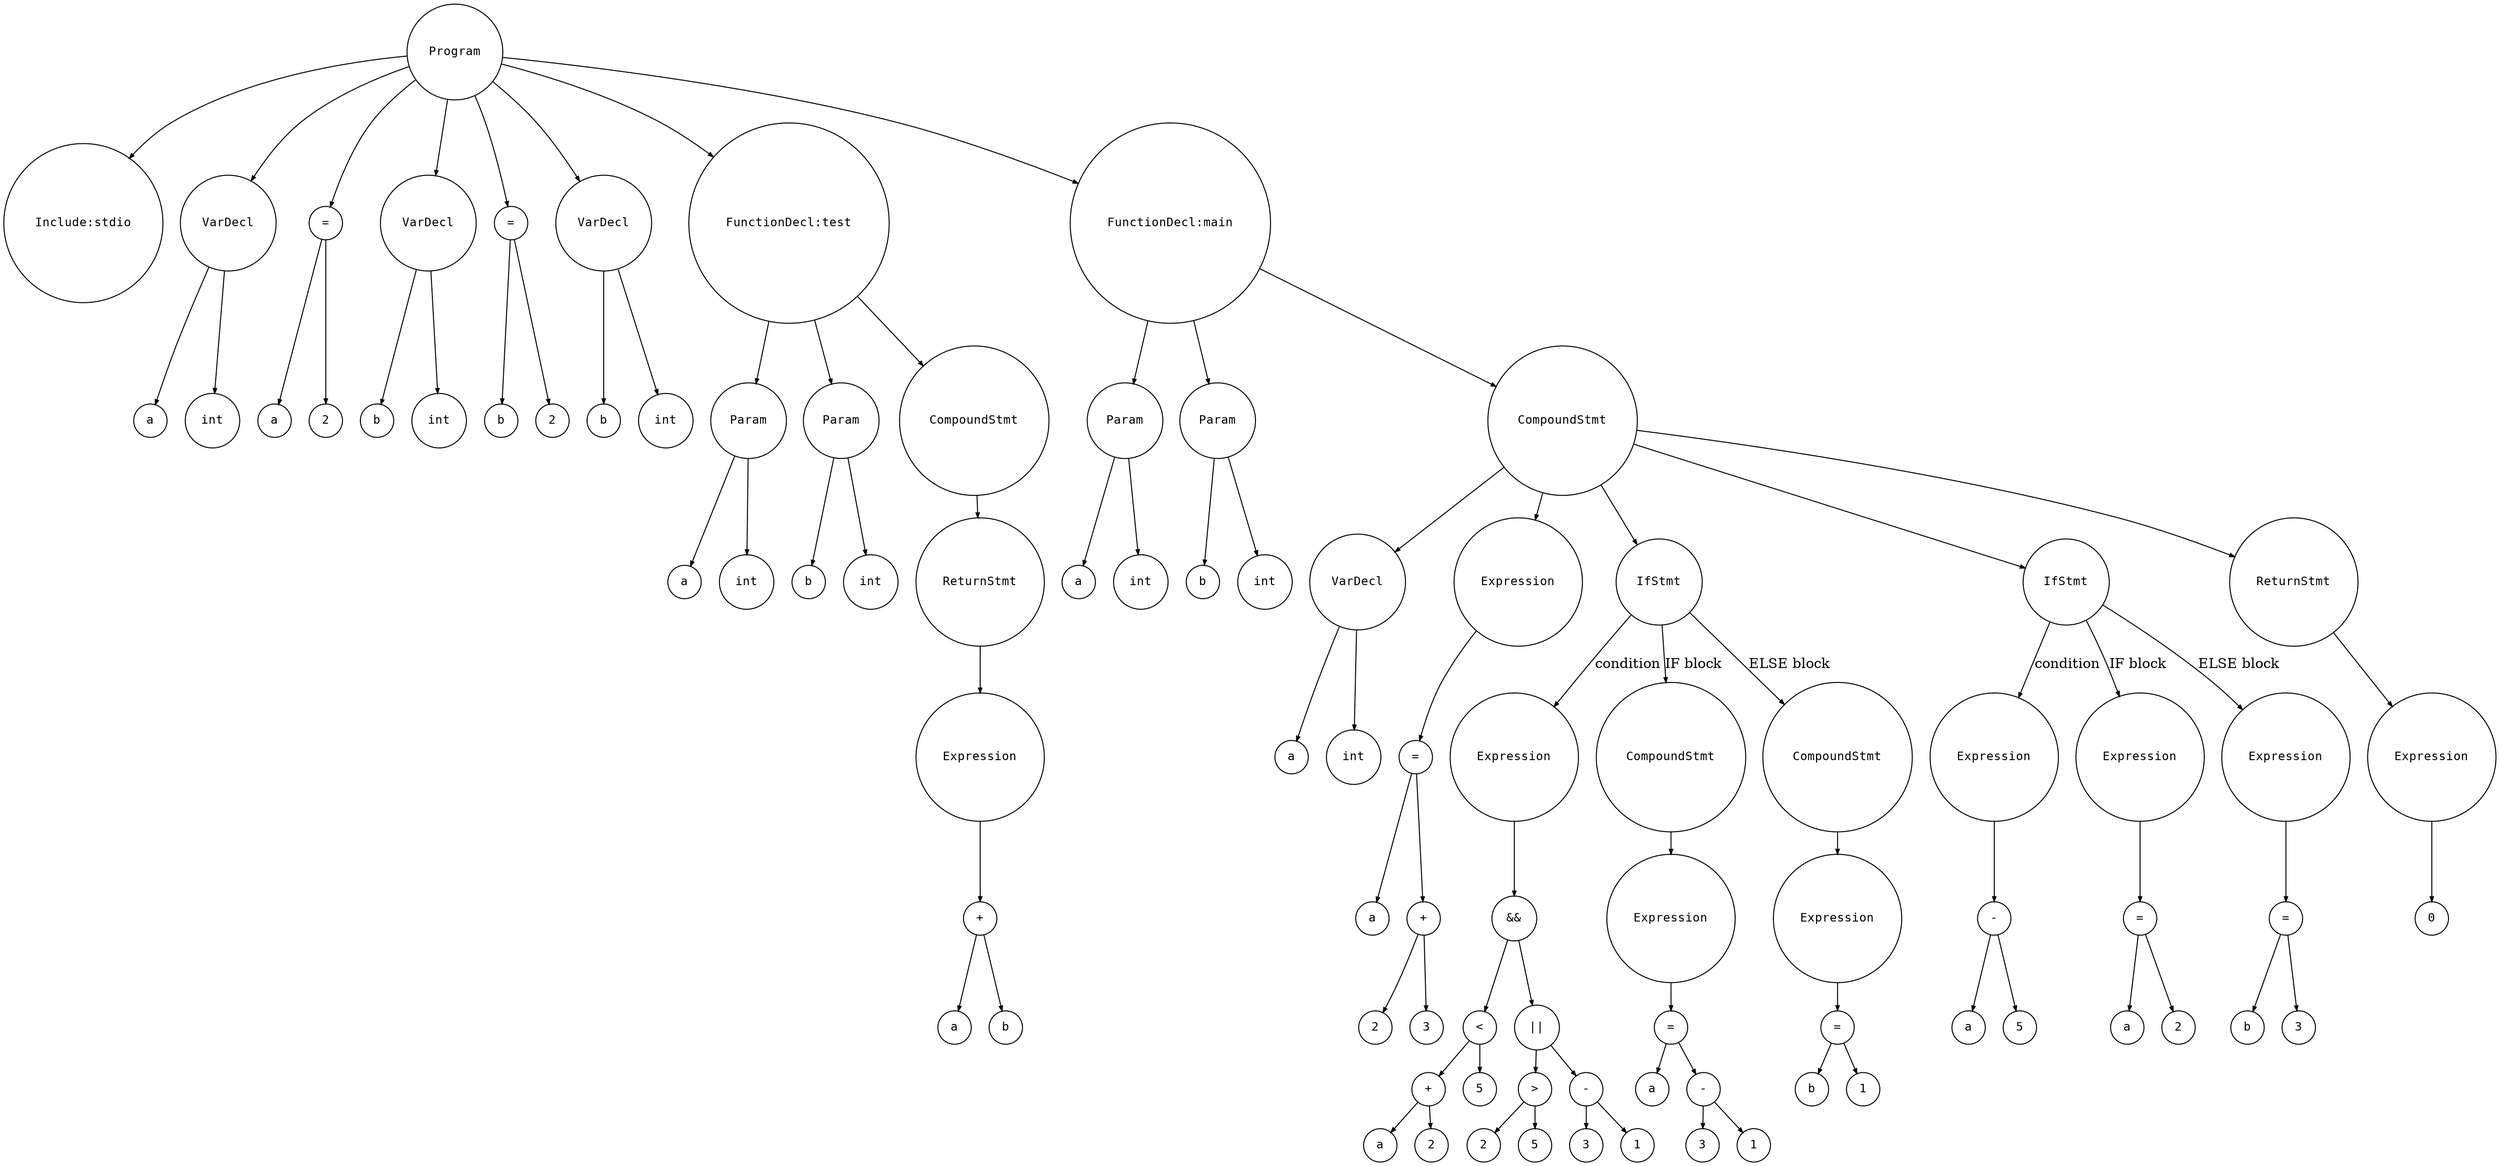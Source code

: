 digraph astgraph {
  node [shape=circle, fontsize=12, fontname="Courier", height=.1];
  ranksep=.3;
  edge [arrowsize=.5]

  node1 [label="Program"]
  node2 [label="Include:stdio"]
  node1 -> node2
  node3 [label="VarDecl"]
  node4 [label="a"]
  node3 -> node4
  node5 [label="int"]
  node3 -> node5
  node1 -> node3
  node6 [label="="]
  node7 [label="a"]
  node6 -> node7
  node8 [label="2"]
  node6 -> node8
  node1 -> node6
  node9 [label="VarDecl"]
  node10 [label="b"]
  node9 -> node10
  node11 [label="int"]
  node9 -> node11
  node1 -> node9
  node12 [label="="]
  node13 [label="b"]
  node12 -> node13
  node14 [label="2"]
  node12 -> node14
  node1 -> node12
  node15 [label="VarDecl"]
  node16 [label="b"]
  node15 -> node16
  node17 [label="int"]
  node15 -> node17
  node1 -> node15
  node18 [label="FunctionDecl:test"]
  node19 [label="Param"]
  node20 [label="a"]
  node19 -> node20
  node21 [label="int"]
  node19 -> node21
  node18 -> node19
  node22 [label="Param"]
  node23 [label="b"]
  node22 -> node23
  node24 [label="int"]
  node22 -> node24
  node18 -> node22
  node25 [label="CompoundStmt"]
  node26 [label="ReturnStmt"]
  node27 [label="Expression"]
  node28 [label="+"]
  node29 [label="a"]
  node30 [label="b"]
  node28 -> node29
  node28 -> node30
  node27 -> node28
  node26 -> node27
  node25 -> node26
  node18 -> node25
  node1 -> node18
  node31 [label="FunctionDecl:main"]
  node32 [label="Param"]
  node33 [label="a"]
  node32 -> node33
  node34 [label="int"]
  node32 -> node34
  node31 -> node32
  node35 [label="Param"]
  node36 [label="b"]
  node35 -> node36
  node37 [label="int"]
  node35 -> node37
  node31 -> node35
  node38 [label="CompoundStmt"]
  node39 [label="VarDecl"]
  node40 [label="a"]
  node39 -> node40
  node41 [label="int"]
  node39 -> node41
  node38 -> node39
  node42 [label="Expression"]
  node43 [label="="]
  node44 [label="a"]
  node43 -> node44
  node45 [label="+"]
  node46 [label="2"]
  node47 [label="3"]
  node45 -> node46
  node45 -> node47
  node43 -> node45
  node42 -> node43
  node38 -> node42
  node48 [label="IfStmt"]
  node49 [label="Expression"]
  node50 [label="&&"]
  node51 [label="<"]
  node52 [label="+"]
  node53 [label="a"]
  node54 [label="2"]
  node52 -> node53
  node52 -> node54
  node55 [label="5"]
  node51 -> node52
  node51 -> node55
  node56 [label="||"]
  node57 [label=">"]
  node58 [label="2"]
  node59 [label="5"]
  node57 -> node58
  node57 -> node59
  node60 [label="-"]
  node61 [label="3"]
  node62 [label="1"]
  node60 -> node61
  node60 -> node62
  node56 -> node57
  node56 -> node60
  node50 -> node51
  node50 -> node56
  node49 -> node50
  node48 -> node49 [label="condition"]
  node63 [label="CompoundStmt"]
  node64 [label="Expression"]
  node65 [label="="]
  node66 [label="a"]
  node65 -> node66
  node67 [label="-"]
  node68 [label="3"]
  node69 [label="1"]
  node67 -> node68
  node67 -> node69
  node65 -> node67
  node64 -> node65
  node63 -> node64
  node48 -> node63 [label="IF block"]
  node70 [label="CompoundStmt"]
  node71 [label="Expression"]
  node72 [label="="]
  node73 [label="b"]
  node72 -> node73
  node74 [label="1"]
  node72 -> node74
  node71 -> node72
  node70 -> node71
  node48 -> node70 [label="ELSE block"]
  node38 -> node48
  node75 [label="IfStmt"]
  node76 [label="Expression"]
  node77 [label="-"]
  node78 [label="a"]
  node79 [label="5"]
  node77 -> node78
  node77 -> node79
  node76 -> node77
  node75 -> node76 [label="condition"]
  node80 [label="Expression"]
  node81 [label="="]
  node82 [label="a"]
  node81 -> node82
  node83 [label="2"]
  node81 -> node83
  node80 -> node81
  node75 -> node80 [label="IF block"]
  node84 [label="Expression"]
  node85 [label="="]
  node86 [label="b"]
  node85 -> node86
  node87 [label="3"]
  node85 -> node87
  node84 -> node85
  node75 -> node84 [label="ELSE block"]
  node38 -> node75
  node88 [label="ReturnStmt"]
  node89 [label="Expression"]
  node90 [label="0"]
  node89 -> node90
  node88 -> node89
  node38 -> node88
  node31 -> node38
  node1 -> node31
}
